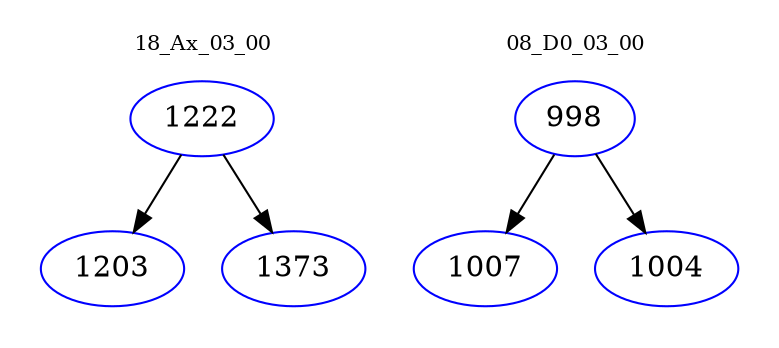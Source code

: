 digraph{
subgraph cluster_0 {
color = white
label = "18_Ax_03_00";
fontsize=10;
T0_1222 [label="1222", color="blue"]
T0_1222 -> T0_1203 [color="black"]
T0_1203 [label="1203", color="blue"]
T0_1222 -> T0_1373 [color="black"]
T0_1373 [label="1373", color="blue"]
}
subgraph cluster_1 {
color = white
label = "08_D0_03_00";
fontsize=10;
T1_998 [label="998", color="blue"]
T1_998 -> T1_1007 [color="black"]
T1_1007 [label="1007", color="blue"]
T1_998 -> T1_1004 [color="black"]
T1_1004 [label="1004", color="blue"]
}
}
